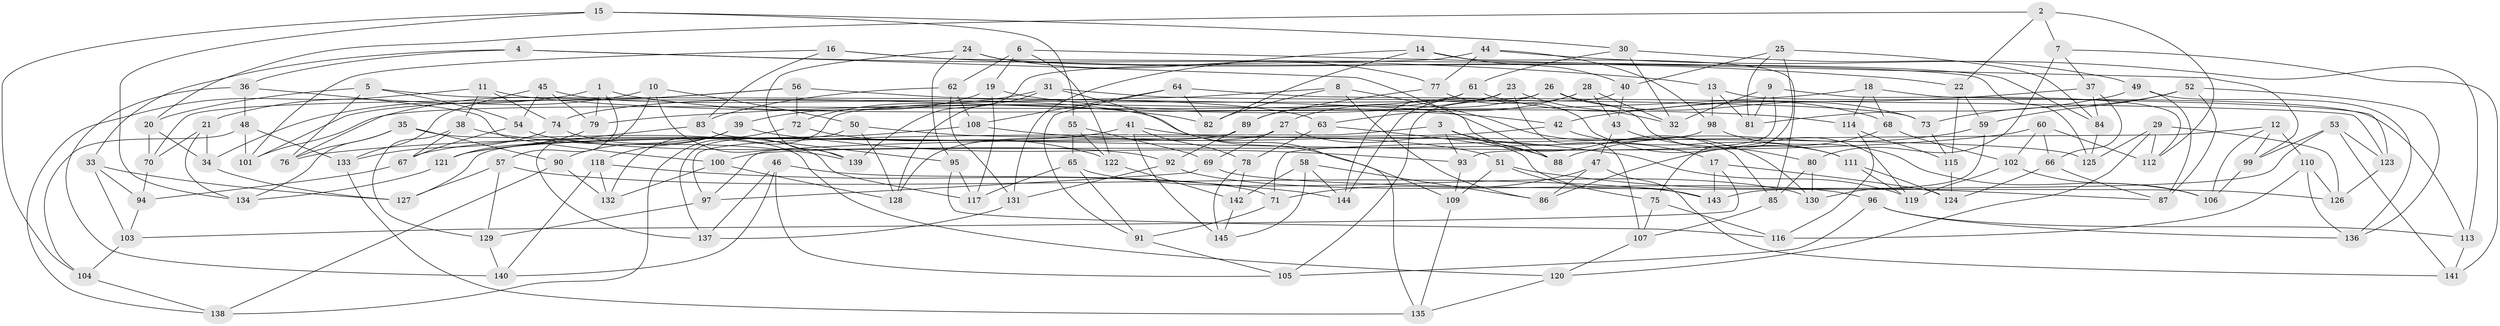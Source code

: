 // coarse degree distribution, {6: 0.3103448275862069, 8: 0.06896551724137931, 9: 0.011494252873563218, 4: 0.5057471264367817, 5: 0.034482758620689655, 10: 0.022988505747126436, 11: 0.011494252873563218, 7: 0.011494252873563218, 3: 0.022988505747126436}
// Generated by graph-tools (version 1.1) at 2025/20/03/04/25 18:20:57]
// undirected, 145 vertices, 290 edges
graph export_dot {
graph [start="1"]
  node [color=gray90,style=filled];
  1;
  2;
  3;
  4;
  5;
  6;
  7;
  8;
  9;
  10;
  11;
  12;
  13;
  14;
  15;
  16;
  17;
  18;
  19;
  20;
  21;
  22;
  23;
  24;
  25;
  26;
  27;
  28;
  29;
  30;
  31;
  32;
  33;
  34;
  35;
  36;
  37;
  38;
  39;
  40;
  41;
  42;
  43;
  44;
  45;
  46;
  47;
  48;
  49;
  50;
  51;
  52;
  53;
  54;
  55;
  56;
  57;
  58;
  59;
  60;
  61;
  62;
  63;
  64;
  65;
  66;
  67;
  68;
  69;
  70;
  71;
  72;
  73;
  74;
  75;
  76;
  77;
  78;
  79;
  80;
  81;
  82;
  83;
  84;
  85;
  86;
  87;
  88;
  89;
  90;
  91;
  92;
  93;
  94;
  95;
  96;
  97;
  98;
  99;
  100;
  101;
  102;
  103;
  104;
  105;
  106;
  107;
  108;
  109;
  110;
  111;
  112;
  113;
  114;
  115;
  116;
  117;
  118;
  119;
  120;
  121;
  122;
  123;
  124;
  125;
  126;
  127;
  128;
  129;
  130;
  131;
  132;
  133;
  134;
  135;
  136;
  137;
  138;
  139;
  140;
  141;
  142;
  143;
  144;
  145;
  1 -- 79;
  1 -- 21;
  1 -- 82;
  1 -- 57;
  2 -- 112;
  2 -- 7;
  2 -- 20;
  2 -- 22;
  3 -- 97;
  3 -- 88;
  3 -- 93;
  3 -- 17;
  4 -- 13;
  4 -- 36;
  4 -- 33;
  4 -- 88;
  5 -- 54;
  5 -- 20;
  5 -- 85;
  5 -- 76;
  6 -- 122;
  6 -- 19;
  6 -- 99;
  6 -- 62;
  7 -- 80;
  7 -- 141;
  7 -- 37;
  8 -- 138;
  8 -- 130;
  8 -- 86;
  8 -- 82;
  9 -- 32;
  9 -- 112;
  9 -- 81;
  9 -- 93;
  10 -- 139;
  10 -- 34;
  10 -- 50;
  10 -- 137;
  11 -- 38;
  11 -- 74;
  11 -- 138;
  11 -- 114;
  12 -- 110;
  12 -- 106;
  12 -- 71;
  12 -- 99;
  13 -- 98;
  13 -- 113;
  13 -- 81;
  14 -- 40;
  14 -- 131;
  14 -- 82;
  14 -- 85;
  15 -- 134;
  15 -- 104;
  15 -- 30;
  15 -- 55;
  16 -- 125;
  16 -- 22;
  16 -- 101;
  16 -- 83;
  17 -- 103;
  17 -- 124;
  17 -- 143;
  18 -- 123;
  18 -- 68;
  18 -- 79;
  18 -- 114;
  19 -- 42;
  19 -- 117;
  19 -- 39;
  20 -- 70;
  20 -- 34;
  21 -- 34;
  21 -- 134;
  21 -- 70;
  22 -- 59;
  22 -- 115;
  23 -- 32;
  23 -- 74;
  23 -- 144;
  23 -- 107;
  24 -- 77;
  24 -- 84;
  24 -- 95;
  24 -- 139;
  25 -- 84;
  25 -- 40;
  25 -- 81;
  25 -- 75;
  26 -- 119;
  26 -- 27;
  26 -- 73;
  26 -- 70;
  27 -- 69;
  27 -- 128;
  27 -- 143;
  28 -- 43;
  28 -- 32;
  28 -- 63;
  28 -- 144;
  29 -- 125;
  29 -- 120;
  29 -- 126;
  29 -- 112;
  30 -- 49;
  30 -- 32;
  30 -- 61;
  31 -- 72;
  31 -- 73;
  31 -- 135;
  31 -- 128;
  33 -- 94;
  33 -- 103;
  33 -- 127;
  34 -- 127;
  35 -- 120;
  35 -- 90;
  35 -- 76;
  35 -- 134;
  36 -- 100;
  36 -- 140;
  36 -- 48;
  37 -- 66;
  37 -- 84;
  37 -- 42;
  38 -- 139;
  38 -- 67;
  38 -- 129;
  39 -- 93;
  39 -- 90;
  39 -- 118;
  40 -- 105;
  40 -- 43;
  41 -- 67;
  41 -- 125;
  41 -- 78;
  41 -- 145;
  42 -- 111;
  42 -- 97;
  43 -- 47;
  43 -- 80;
  44 -- 77;
  44 -- 139;
  44 -- 113;
  44 -- 98;
  45 -- 133;
  45 -- 54;
  45 -- 109;
  45 -- 79;
  46 -- 71;
  46 -- 140;
  46 -- 137;
  46 -- 105;
  47 -- 141;
  47 -- 86;
  47 -- 71;
  48 -- 101;
  48 -- 133;
  48 -- 104;
  49 -- 136;
  49 -- 87;
  49 -- 81;
  50 -- 128;
  50 -- 137;
  50 -- 51;
  51 -- 75;
  51 -- 109;
  51 -- 87;
  52 -- 136;
  52 -- 87;
  52 -- 73;
  52 -- 59;
  53 -- 99;
  53 -- 141;
  53 -- 123;
  53 -- 143;
  54 -- 92;
  54 -- 67;
  55 -- 69;
  55 -- 122;
  55 -- 65;
  56 -- 76;
  56 -- 63;
  56 -- 72;
  56 -- 101;
  57 -- 143;
  57 -- 127;
  57 -- 129;
  58 -- 142;
  58 -- 144;
  58 -- 145;
  58 -- 86;
  59 -- 130;
  59 -- 88;
  60 -- 102;
  60 -- 112;
  60 -- 66;
  60 -- 76;
  61 -- 89;
  61 -- 101;
  61 -- 68;
  62 -- 131;
  62 -- 83;
  62 -- 108;
  63 -- 88;
  63 -- 78;
  64 -- 123;
  64 -- 108;
  64 -- 82;
  64 -- 91;
  65 -- 91;
  65 -- 130;
  65 -- 117;
  66 -- 124;
  66 -- 87;
  67 -- 94;
  68 -- 86;
  68 -- 102;
  69 -- 126;
  69 -- 97;
  70 -- 94;
  71 -- 91;
  72 -- 132;
  72 -- 122;
  73 -- 115;
  74 -- 117;
  74 -- 133;
  75 -- 116;
  75 -- 107;
  77 -- 111;
  77 -- 89;
  78 -- 142;
  78 -- 145;
  79 -- 121;
  80 -- 130;
  80 -- 85;
  83 -- 121;
  83 -- 95;
  84 -- 125;
  85 -- 107;
  89 -- 92;
  89 -- 127;
  90 -- 132;
  90 -- 138;
  91 -- 105;
  92 -- 96;
  92 -- 131;
  93 -- 109;
  94 -- 103;
  95 -- 116;
  95 -- 117;
  96 -- 136;
  96 -- 113;
  96 -- 105;
  97 -- 129;
  98 -- 100;
  98 -- 106;
  99 -- 106;
  100 -- 128;
  100 -- 132;
  102 -- 106;
  102 -- 119;
  103 -- 104;
  104 -- 138;
  107 -- 120;
  108 -- 121;
  108 -- 119;
  109 -- 135;
  110 -- 116;
  110 -- 126;
  110 -- 136;
  111 -- 119;
  111 -- 124;
  113 -- 141;
  114 -- 116;
  114 -- 115;
  115 -- 124;
  118 -- 140;
  118 -- 132;
  118 -- 144;
  120 -- 135;
  121 -- 134;
  122 -- 142;
  123 -- 126;
  129 -- 140;
  131 -- 137;
  133 -- 135;
  142 -- 145;
}
